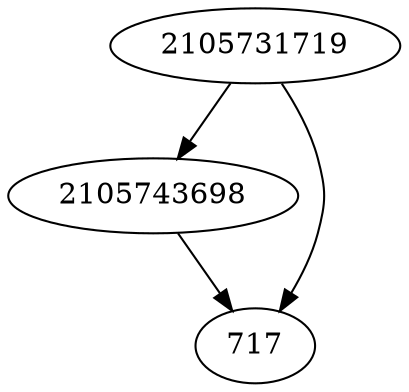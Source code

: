 strict digraph  {
2105743698;
717;
2105731719;
2105743698 -> 717;
2105731719 -> 2105743698;
2105731719 -> 717;
}
